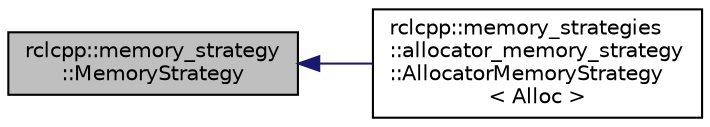 digraph "rclcpp::memory_strategy::MemoryStrategy"
{
  edge [fontname="Helvetica",fontsize="10",labelfontname="Helvetica",labelfontsize="10"];
  node [fontname="Helvetica",fontsize="10",shape=record];
  rankdir="LR";
  Node0 [label="rclcpp::memory_strategy\l::MemoryStrategy",height=0.2,width=0.4,color="black", fillcolor="grey75", style="filled", fontcolor="black"];
  Node0 -> Node1 [dir="back",color="midnightblue",fontsize="10",style="solid",fontname="Helvetica"];
  Node1 [label="rclcpp::memory_strategies\l::allocator_memory_strategy\l::AllocatorMemoryStrategy\l\< Alloc \>",height=0.2,width=0.4,color="black", fillcolor="white", style="filled",URL="$classrclcpp_1_1memory__strategies_1_1allocator__memory__strategy_1_1AllocatorMemoryStrategy.html",tooltip="Delegate for handling memory allocations while the Executor is executing. "];
}

